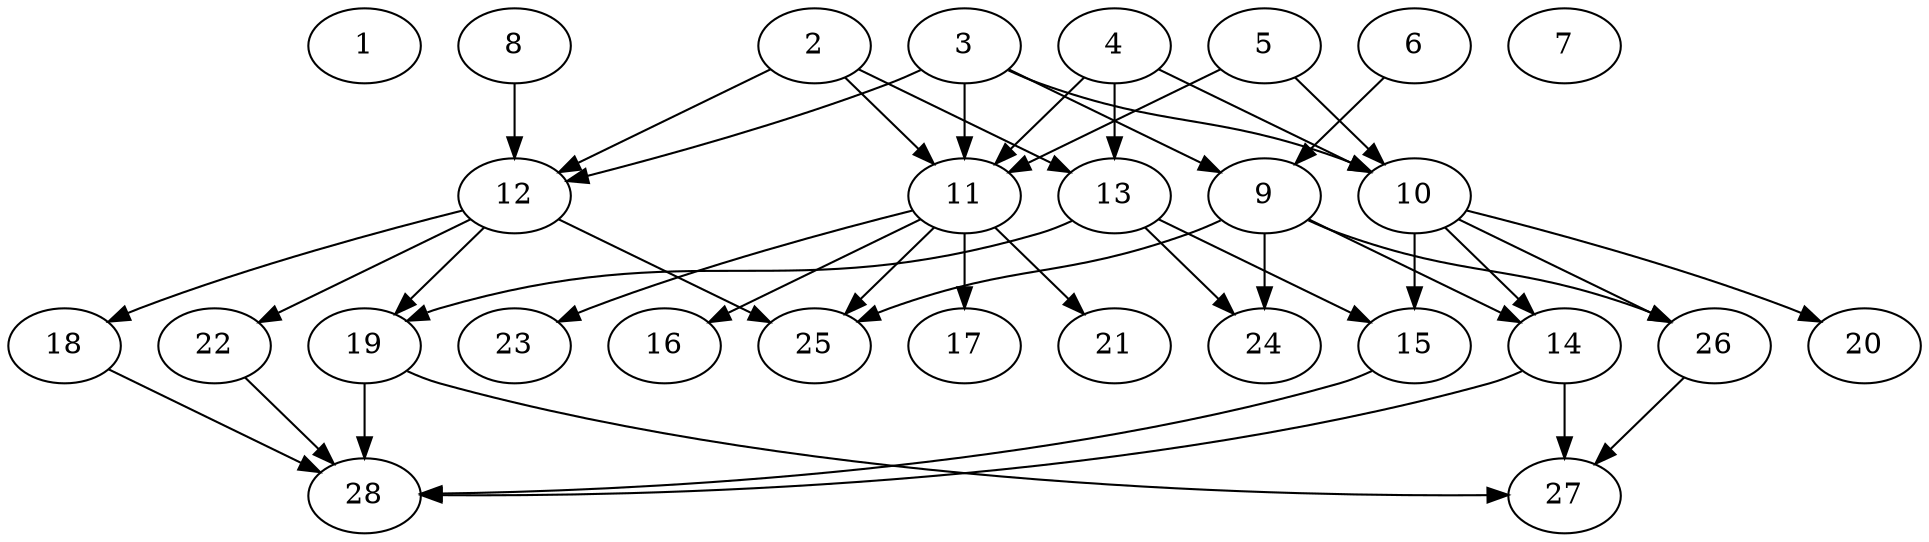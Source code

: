 // DAG (tier=2-normal, mode=data, n=28, ccr=0.419, fat=0.685, density=0.517, regular=0.420, jump=0.149, mindata=2097152, maxdata=16777216)
// DAG automatically generated by daggen at Sun Aug 24 16:33:34 2025
// /home/ermia/Project/Environments/daggen/bin/daggen --dot --ccr 0.419 --fat 0.685 --regular 0.420 --density 0.517 --jump 0.149 --mindata 2097152 --maxdata 16777216 -n 28 
digraph G {
  1 [size="69097550712068288", alpha="0.11", expect_size="34548775356034144"]
  2 [size="3602040317708181", alpha="0.02", expect_size="1801020158854090"]
  2 -> 11 [size ="147904589201408"]
  2 -> 12 [size ="147904589201408"]
  2 -> 13 [size ="147904589201408"]
  3 [size="13684763402242702", alpha="0.01", expect_size="6842381701121351"]
  3 -> 9 [size ="311424127598592"]
  3 -> 10 [size ="311424127598592"]
  3 -> 11 [size ="311424127598592"]
  3 -> 12 [size ="311424127598592"]
  4 [size="96416672160099074048", alpha="0.04", expect_size="48208336080049537024"]
  4 -> 10 [size ="168212427702272"]
  4 -> 11 [size ="168212427702272"]
  4 -> 13 [size ="168212427702272"]
  5 [size="820320687788204160", alpha="0.05", expect_size="410160343894102080"]
  5 -> 10 [size ="713875783680000"]
  5 -> 11 [size ="713875783680000"]
  6 [size="21930068847605792", alpha="0.01", expect_size="10965034423802896"]
  6 -> 9 [size ="379041634844672"]
  7 [size="27734364144928500", alpha="0.05", expect_size="13867182072464250"]
  8 [size="510330649571372302336", alpha="0.02", expect_size="255165324785686151168"]
  8 -> 12 [size ="510886494076928"]
  9 [size="37573643634450592", alpha="0.03", expect_size="18786821817225296"]
  9 -> 14 [size ="2184958252679168"]
  9 -> 24 [size ="2184958252679168"]
  9 -> 25 [size ="2184958252679168"]
  9 -> 26 [size ="2184958252679168"]
  10 [size="1222876880896708352", alpha="0.15", expect_size="611438440448354176"]
  10 -> 14 [size ="618691246948352"]
  10 -> 15 [size ="618691246948352"]
  10 -> 20 [size ="618691246948352"]
  10 -> 26 [size ="618691246948352"]
  11 [size="356196250694280576", alpha="0.09", expect_size="178098125347140288"]
  11 -> 16 [size ="285315214344192"]
  11 -> 17 [size ="285315214344192"]
  11 -> 21 [size ="285315214344192"]
  11 -> 23 [size ="285315214344192"]
  11 -> 25 [size ="285315214344192"]
  12 [size="4409601487905075757056", alpha="0.09", expect_size="2204800743952537878528"]
  12 -> 18 [size ="2151243388551168"]
  12 -> 19 [size ="2151243388551168"]
  12 -> 22 [size ="2151243388551168"]
  12 -> 25 [size ="2151243388551168"]
  13 [size="3449894462767165865984", alpha="0.04", expect_size="1724947231383582932992"]
  13 -> 15 [size ="1826531613605888"]
  13 -> 19 [size ="1826531613605888"]
  13 -> 24 [size ="1826531613605888"]
  14 [size="441686425778286848", alpha="0.19", expect_size="220843212889143424"]
  14 -> 27 [size ="196021267202048"]
  14 -> 28 [size ="196021267202048"]
  15 [size="4572656062897739268096", alpha="0.08", expect_size="2286328031448869634048"]
  15 -> 28 [size ="2203953081090048"]
  16 [size="1670370805352048361472", alpha="0.13", expect_size="835185402676024180736"]
  17 [size="591810313227469848576", alpha="0.18", expect_size="295905156613734924288"]
  18 [size="14129134494037776", alpha="0.01", expect_size="7064567247018888"]
  18 -> 28 [size ="1560010714775552"]
  19 [size="429660608811306582016", alpha="0.07", expect_size="214830304405653291008"]
  19 -> 27 [size ="455519542181888"]
  19 -> 28 [size ="455519542181888"]
  20 [size="12214290256731570176", alpha="0.18", expect_size="6107145128365785088"]
  21 [size="709258814113601028096", alpha="0.13", expect_size="354629407056800514048"]
  22 [size="436280441697023232", alpha="0.06", expect_size="218140220848511616"]
  22 -> 28 [size ="335379307692032"]
  23 [size="4432463522371984384", alpha="0.11", expect_size="2216231761185992192"]
  24 [size="37257994191784352", alpha="0.09", expect_size="18628997095892176"]
  25 [size="28033966607375800", alpha="0.03", expect_size="14016983303687900"]
  26 [size="95880572058985696", alpha="0.07", expect_size="47940286029492848"]
  26 -> 27 [size ="36782670348288"]
  27 [size="24633930317433388", alpha="0.08", expect_size="12316965158716694"]
  28 [size="3714495837333593522176", alpha="0.08", expect_size="1857247918666796761088"]
}